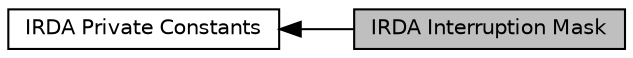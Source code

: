 digraph "IRDA Interruption Mask"
{
  edge [fontname="Helvetica",fontsize="10",labelfontname="Helvetica",labelfontsize="10"];
  node [fontname="Helvetica",fontsize="10",shape=record];
  rankdir=LR;
  Node1 [label="IRDA Private Constants",height=0.2,width=0.4,color="black", fillcolor="white", style="filled",URL="$group___i_r_d_a___private___constants.html"];
  Node0 [label="IRDA Interruption Mask",height=0.2,width=0.4,color="black", fillcolor="grey75", style="filled", fontcolor="black"];
  Node1->Node0 [shape=plaintext, dir="back", style="solid"];
}
